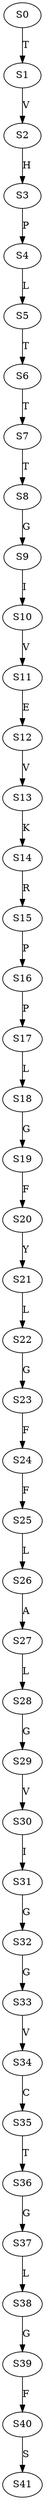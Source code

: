 strict digraph  {
	S0 -> S1 [ label = T ];
	S1 -> S2 [ label = V ];
	S2 -> S3 [ label = H ];
	S3 -> S4 [ label = P ];
	S4 -> S5 [ label = L ];
	S5 -> S6 [ label = T ];
	S6 -> S7 [ label = T ];
	S7 -> S8 [ label = T ];
	S8 -> S9 [ label = G ];
	S9 -> S10 [ label = I ];
	S10 -> S11 [ label = V ];
	S11 -> S12 [ label = E ];
	S12 -> S13 [ label = V ];
	S13 -> S14 [ label = K ];
	S14 -> S15 [ label = R ];
	S15 -> S16 [ label = P ];
	S16 -> S17 [ label = P ];
	S17 -> S18 [ label = L ];
	S18 -> S19 [ label = G ];
	S19 -> S20 [ label = F ];
	S20 -> S21 [ label = Y ];
	S21 -> S22 [ label = L ];
	S22 -> S23 [ label = G ];
	S23 -> S24 [ label = F ];
	S24 -> S25 [ label = F ];
	S25 -> S26 [ label = L ];
	S26 -> S27 [ label = A ];
	S27 -> S28 [ label = L ];
	S28 -> S29 [ label = G ];
	S29 -> S30 [ label = V ];
	S30 -> S31 [ label = I ];
	S31 -> S32 [ label = G ];
	S32 -> S33 [ label = G ];
	S33 -> S34 [ label = V ];
	S34 -> S35 [ label = C ];
	S35 -> S36 [ label = T ];
	S36 -> S37 [ label = G ];
	S37 -> S38 [ label = L ];
	S38 -> S39 [ label = G ];
	S39 -> S40 [ label = F ];
	S40 -> S41 [ label = S ];
}

